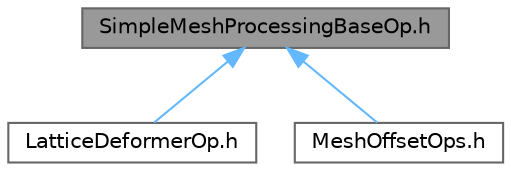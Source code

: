 digraph "SimpleMeshProcessingBaseOp.h"
{
 // INTERACTIVE_SVG=YES
 // LATEX_PDF_SIZE
  bgcolor="transparent";
  edge [fontname=Helvetica,fontsize=10,labelfontname=Helvetica,labelfontsize=10];
  node [fontname=Helvetica,fontsize=10,shape=box,height=0.2,width=0.4];
  Node1 [id="Node000001",label="SimpleMeshProcessingBaseOp.h",height=0.2,width=0.4,color="gray40", fillcolor="grey60", style="filled", fontcolor="black",tooltip=" "];
  Node1 -> Node2 [id="edge1_Node000001_Node000002",dir="back",color="steelblue1",style="solid",tooltip=" "];
  Node2 [id="Node000002",label="LatticeDeformerOp.h",height=0.2,width=0.4,color="grey40", fillcolor="white", style="filled",URL="$d6/d92/LatticeDeformerOp_8h.html",tooltip=" "];
  Node1 -> Node3 [id="edge2_Node000001_Node000003",dir="back",color="steelblue1",style="solid",tooltip=" "];
  Node3 [id="Node000003",label="MeshOffsetOps.h",height=0.2,width=0.4,color="grey40", fillcolor="white", style="filled",URL="$da/d6c/MeshOffsetOps_8h.html",tooltip=" "];
}
